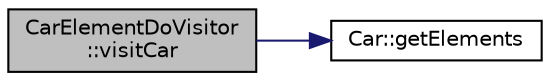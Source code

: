 digraph "CarElementDoVisitor::visitCar"
{
  edge [fontname="Helvetica",fontsize="10",labelfontname="Helvetica",labelfontsize="10"];
  node [fontname="Helvetica",fontsize="10",shape=record];
  rankdir="LR";
  Node1 [label="CarElementDoVisitor\l::visitCar",height=0.2,width=0.4,color="black", fillcolor="grey75", style="filled", fontcolor="black"];
  Node1 -> Node2 [color="midnightblue",fontsize="10",style="solid"];
  Node2 [label="Car::getElements",height=0.2,width=0.4,color="black", fillcolor="white", style="filled",URL="$classCar.html#a70d9577f631b92e0537ff331c8f7409b"];
}
